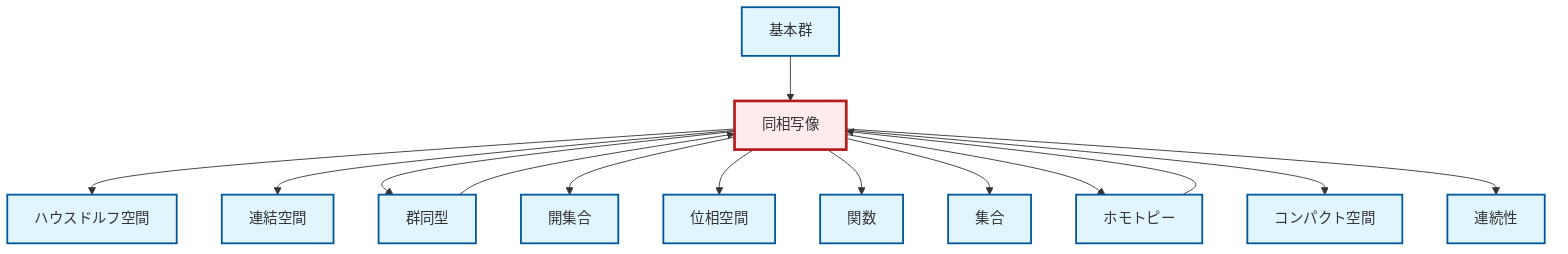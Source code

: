 graph TD
    classDef definition fill:#e1f5fe,stroke:#01579b,stroke-width:2px
    classDef theorem fill:#f3e5f5,stroke:#4a148c,stroke-width:2px
    classDef axiom fill:#fff3e0,stroke:#e65100,stroke-width:2px
    classDef example fill:#e8f5e9,stroke:#1b5e20,stroke-width:2px
    classDef current fill:#ffebee,stroke:#b71c1c,stroke-width:3px
    def-open-set["開集合"]:::definition
    def-set["集合"]:::definition
    def-compact["コンパクト空間"]:::definition
    def-continuity["連続性"]:::definition
    def-topological-space["位相空間"]:::definition
    def-homeomorphism["同相写像"]:::definition
    def-function["関数"]:::definition
    def-isomorphism["群同型"]:::definition
    def-fundamental-group["基本群"]:::definition
    def-hausdorff["ハウスドルフ空間"]:::definition
    def-homotopy["ホモトピー"]:::definition
    def-connected["連結空間"]:::definition
    def-isomorphism --> def-homeomorphism
    def-homeomorphism --> def-hausdorff
    def-homeomorphism --> def-connected
    def-homeomorphism --> def-isomorphism
    def-homeomorphism --> def-open-set
    def-homeomorphism --> def-topological-space
    def-homotopy --> def-homeomorphism
    def-homeomorphism --> def-function
    def-homeomorphism --> def-set
    def-homeomorphism --> def-homotopy
    def-homeomorphism --> def-compact
    def-homeomorphism --> def-continuity
    def-fundamental-group --> def-homeomorphism
    class def-homeomorphism current